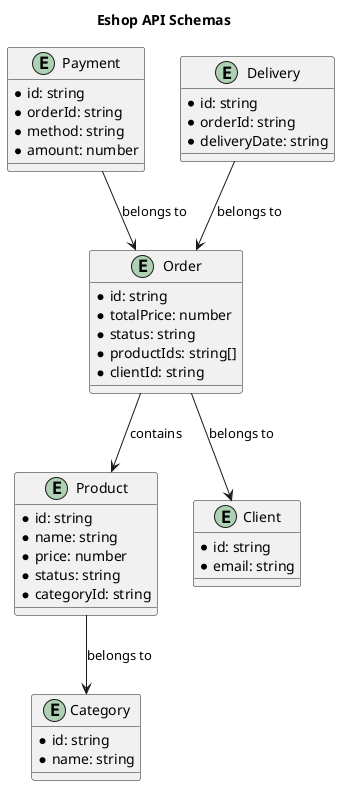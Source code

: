 @startuml
title Eshop API Schemas

entity Product {
  * id: string
  * name: string
  * price: number
  * status: string
  * categoryId: string
}

entity Category {
  * id: string
  * name: string
}

entity Order {
  * id: string
  * totalPrice: number
  * status: string
  * productIds: string[]
  * clientId: string
}

entity Client {
  * id: string
  * email: string
}

entity Payment {
  * id: string
  * orderId: string
  * method: string
  * amount: number
}

entity Delivery {
  * id: string
  * orderId: string
  * deliveryDate: string
}

Product --> Category : belongs to
Order --> Product : contains
Order --> Client : belongs to
Payment --> Order : belongs to
Delivery --> Order : belongs to

@enduml
